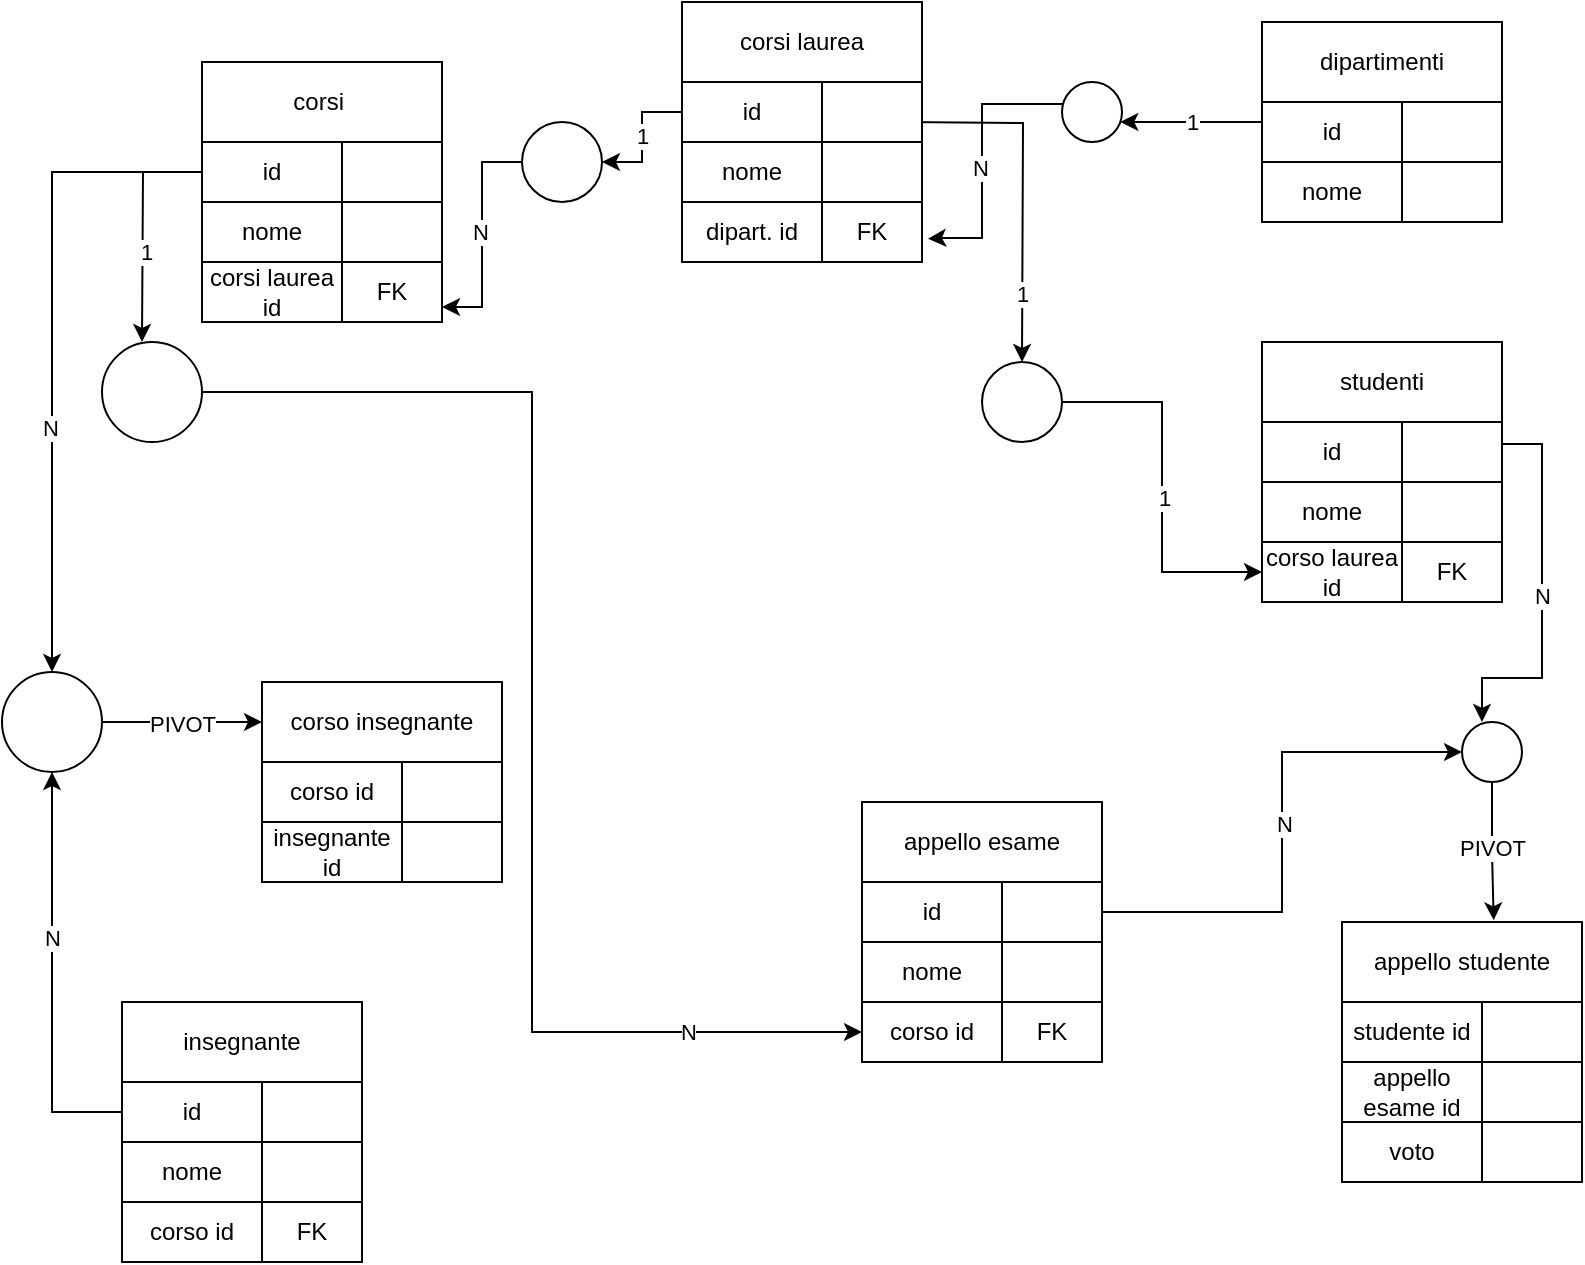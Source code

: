 <mxfile version="26.1.0">
  <diagram name="Pagina-1" id="B45oEElkwHngZ4m3NJvS">
    <mxGraphModel dx="1131" dy="1636" grid="1" gridSize="10" guides="1" tooltips="1" connect="1" arrows="1" fold="1" page="1" pageScale="1" pageWidth="827" pageHeight="1169" math="0" shadow="0">
      <root>
        <mxCell id="0" />
        <mxCell id="1" parent="0" />
        <mxCell id="BuqyTT2CKtLXRkRtZeq--1" value="dipartimenti" style="rounded=0;whiteSpace=wrap;html=1;" vertex="1" parent="1">
          <mxGeometry x="650" y="30" width="120" height="40" as="geometry" />
        </mxCell>
        <mxCell id="BuqyTT2CKtLXRkRtZeq--12" value="" style="edgeStyle=orthogonalEdgeStyle;rounded=0;orthogonalLoop=1;jettySize=auto;html=1;" edge="1" parent="1" source="BuqyTT2CKtLXRkRtZeq--2" target="BuqyTT2CKtLXRkRtZeq--10">
          <mxGeometry relative="1" as="geometry">
            <Array as="points">
              <mxPoint x="600" y="80" />
              <mxPoint x="600" y="80" />
            </Array>
          </mxGeometry>
        </mxCell>
        <mxCell id="BuqyTT2CKtLXRkRtZeq--13" value="1" style="edgeLabel;html=1;align=center;verticalAlign=middle;resizable=0;points=[];" vertex="1" connectable="0" parent="BuqyTT2CKtLXRkRtZeq--12">
          <mxGeometry x="0.004" relative="1" as="geometry">
            <mxPoint as="offset" />
          </mxGeometry>
        </mxCell>
        <mxCell id="BuqyTT2CKtLXRkRtZeq--2" value="id" style="rounded=0;whiteSpace=wrap;html=1;" vertex="1" parent="1">
          <mxGeometry x="650" y="70" width="70" height="30" as="geometry" />
        </mxCell>
        <mxCell id="BuqyTT2CKtLXRkRtZeq--3" value="nome" style="rounded=0;whiteSpace=wrap;html=1;" vertex="1" parent="1">
          <mxGeometry x="650" y="100" width="70" height="30" as="geometry" />
        </mxCell>
        <mxCell id="BuqyTT2CKtLXRkRtZeq--8" value="" style="rounded=0;whiteSpace=wrap;html=1;" vertex="1" parent="1">
          <mxGeometry x="720" y="70" width="50" height="30" as="geometry" />
        </mxCell>
        <mxCell id="BuqyTT2CKtLXRkRtZeq--9" value="" style="rounded=0;whiteSpace=wrap;html=1;" vertex="1" parent="1">
          <mxGeometry x="720" y="100" width="50" height="30" as="geometry" />
        </mxCell>
        <mxCell id="BuqyTT2CKtLXRkRtZeq--25" value="" style="edgeStyle=orthogonalEdgeStyle;rounded=0;orthogonalLoop=1;jettySize=auto;html=1;entryX=1.06;entryY=0.613;entryDx=0;entryDy=0;entryPerimeter=0;" edge="1" parent="1" target="BuqyTT2CKtLXRkRtZeq--20">
          <mxGeometry relative="1" as="geometry">
            <mxPoint x="570" y="70" as="sourcePoint" />
            <mxPoint x="500" y="140" as="targetPoint" />
            <Array as="points">
              <mxPoint x="570" y="71" />
              <mxPoint x="510" y="71" />
              <mxPoint x="510" y="138" />
              <mxPoint x="490" y="138" />
            </Array>
          </mxGeometry>
        </mxCell>
        <mxCell id="BuqyTT2CKtLXRkRtZeq--26" value="N" style="edgeLabel;html=1;align=center;verticalAlign=middle;resizable=0;points=[];" vertex="1" connectable="0" parent="BuqyTT2CKtLXRkRtZeq--25">
          <mxGeometry x="0.203" y="-1" relative="1" as="geometry">
            <mxPoint as="offset" />
          </mxGeometry>
        </mxCell>
        <mxCell id="BuqyTT2CKtLXRkRtZeq--10" value="" style="ellipse;whiteSpace=wrap;html=1;aspect=fixed;" vertex="1" parent="1">
          <mxGeometry x="550" y="60" width="30" height="30" as="geometry" />
        </mxCell>
        <mxCell id="BuqyTT2CKtLXRkRtZeq--14" value="corsi laurea" style="rounded=0;whiteSpace=wrap;html=1;" vertex="1" parent="1">
          <mxGeometry x="360" y="20" width="120" height="40" as="geometry" />
        </mxCell>
        <mxCell id="BuqyTT2CKtLXRkRtZeq--91" style="edgeStyle=orthogonalEdgeStyle;rounded=0;orthogonalLoop=1;jettySize=auto;html=1;entryX=1;entryY=0.5;entryDx=0;entryDy=0;" edge="1" parent="1" source="BuqyTT2CKtLXRkRtZeq--15" target="BuqyTT2CKtLXRkRtZeq--90">
          <mxGeometry relative="1" as="geometry" />
        </mxCell>
        <mxCell id="BuqyTT2CKtLXRkRtZeq--92" value="1" style="edgeLabel;html=1;align=center;verticalAlign=middle;resizable=0;points=[];" vertex="1" connectable="0" parent="BuqyTT2CKtLXRkRtZeq--91">
          <mxGeometry x="-0.036" relative="1" as="geometry">
            <mxPoint as="offset" />
          </mxGeometry>
        </mxCell>
        <mxCell id="BuqyTT2CKtLXRkRtZeq--15" value="id" style="rounded=0;whiteSpace=wrap;html=1;" vertex="1" parent="1">
          <mxGeometry x="360" y="60" width="70" height="30" as="geometry" />
        </mxCell>
        <mxCell id="BuqyTT2CKtLXRkRtZeq--16" value="nome" style="rounded=0;whiteSpace=wrap;html=1;" vertex="1" parent="1">
          <mxGeometry x="360" y="90" width="70" height="30" as="geometry" />
        </mxCell>
        <mxCell id="BuqyTT2CKtLXRkRtZeq--38" value="" style="edgeStyle=orthogonalEdgeStyle;rounded=0;orthogonalLoop=1;jettySize=auto;html=1;" edge="1" parent="1">
          <mxGeometry relative="1" as="geometry">
            <mxPoint x="470" y="80" as="sourcePoint" />
            <mxPoint x="530" y="200" as="targetPoint" />
          </mxGeometry>
        </mxCell>
        <mxCell id="BuqyTT2CKtLXRkRtZeq--40" value="1" style="edgeLabel;html=1;align=center;verticalAlign=middle;resizable=0;points=[];" vertex="1" connectable="0" parent="BuqyTT2CKtLXRkRtZeq--38">
          <mxGeometry x="0.618" relative="1" as="geometry">
            <mxPoint as="offset" />
          </mxGeometry>
        </mxCell>
        <mxCell id="BuqyTT2CKtLXRkRtZeq--17" value="" style="rounded=0;whiteSpace=wrap;html=1;" vertex="1" parent="1">
          <mxGeometry x="430" y="60" width="50" height="30" as="geometry" />
        </mxCell>
        <mxCell id="BuqyTT2CKtLXRkRtZeq--18" value="" style="rounded=0;whiteSpace=wrap;html=1;" vertex="1" parent="1">
          <mxGeometry x="430" y="90" width="50" height="30" as="geometry" />
        </mxCell>
        <mxCell id="BuqyTT2CKtLXRkRtZeq--19" value="dipart. id" style="rounded=0;whiteSpace=wrap;html=1;" vertex="1" parent="1">
          <mxGeometry x="360" y="120" width="70" height="30" as="geometry" />
        </mxCell>
        <mxCell id="BuqyTT2CKtLXRkRtZeq--20" value="FK" style="rounded=0;whiteSpace=wrap;html=1;" vertex="1" parent="1">
          <mxGeometry x="430" y="120" width="50" height="30" as="geometry" />
        </mxCell>
        <mxCell id="BuqyTT2CKtLXRkRtZeq--49" value="" style="edgeStyle=orthogonalEdgeStyle;rounded=0;orthogonalLoop=1;jettySize=auto;html=1;entryX=0;entryY=0.5;entryDx=0;entryDy=0;" edge="1" parent="1" source="BuqyTT2CKtLXRkRtZeq--27" target="BuqyTT2CKtLXRkRtZeq--46">
          <mxGeometry relative="1" as="geometry">
            <mxPoint x="600" y="300" as="targetPoint" />
          </mxGeometry>
        </mxCell>
        <mxCell id="BuqyTT2CKtLXRkRtZeq--53" value="1" style="edgeLabel;html=1;align=center;verticalAlign=middle;resizable=0;points=[];" vertex="1" connectable="0" parent="BuqyTT2CKtLXRkRtZeq--49">
          <mxGeometry x="0.057" y="1" relative="1" as="geometry">
            <mxPoint as="offset" />
          </mxGeometry>
        </mxCell>
        <mxCell id="BuqyTT2CKtLXRkRtZeq--27" value="" style="ellipse;whiteSpace=wrap;html=1;aspect=fixed;" vertex="1" parent="1">
          <mxGeometry x="510" y="200" width="40" height="40" as="geometry" />
        </mxCell>
        <mxCell id="BuqyTT2CKtLXRkRtZeq--41" value="studenti" style="rounded=0;whiteSpace=wrap;html=1;" vertex="1" parent="1">
          <mxGeometry x="650" y="190" width="120" height="40" as="geometry" />
        </mxCell>
        <mxCell id="BuqyTT2CKtLXRkRtZeq--42" value="id" style="rounded=0;whiteSpace=wrap;html=1;" vertex="1" parent="1">
          <mxGeometry x="650" y="230" width="70" height="30" as="geometry" />
        </mxCell>
        <mxCell id="BuqyTT2CKtLXRkRtZeq--43" value="nome" style="rounded=0;whiteSpace=wrap;html=1;" vertex="1" parent="1">
          <mxGeometry x="650" y="260" width="70" height="30" as="geometry" />
        </mxCell>
        <mxCell id="BuqyTT2CKtLXRkRtZeq--57" value="" style="edgeStyle=orthogonalEdgeStyle;rounded=0;orthogonalLoop=1;jettySize=auto;html=1;strokeColor=default;" edge="1" parent="1">
          <mxGeometry relative="1" as="geometry">
            <mxPoint x="740" y="239.999" as="sourcePoint" />
            <mxPoint x="760" y="380" as="targetPoint" />
            <Array as="points">
              <mxPoint x="740" y="241" />
              <mxPoint x="790" y="241" />
              <mxPoint x="790" y="358" />
            </Array>
          </mxGeometry>
        </mxCell>
        <mxCell id="BuqyTT2CKtLXRkRtZeq--63" value="N" style="edgeLabel;html=1;align=center;verticalAlign=middle;resizable=0;points=[];" vertex="1" connectable="0" parent="BuqyTT2CKtLXRkRtZeq--57">
          <mxGeometry x="0.156" relative="1" as="geometry">
            <mxPoint as="offset" />
          </mxGeometry>
        </mxCell>
        <mxCell id="BuqyTT2CKtLXRkRtZeq--44" value="" style="rounded=0;whiteSpace=wrap;html=1;" vertex="1" parent="1">
          <mxGeometry x="720" y="230" width="50" height="30" as="geometry" />
        </mxCell>
        <mxCell id="BuqyTT2CKtLXRkRtZeq--45" value="" style="rounded=0;whiteSpace=wrap;html=1;" vertex="1" parent="1">
          <mxGeometry x="720" y="260" width="50" height="30" as="geometry" />
        </mxCell>
        <mxCell id="BuqyTT2CKtLXRkRtZeq--46" value="corso laurea id" style="rounded=0;whiteSpace=wrap;html=1;" vertex="1" parent="1">
          <mxGeometry x="650" y="290" width="70" height="30" as="geometry" />
        </mxCell>
        <mxCell id="BuqyTT2CKtLXRkRtZeq--47" value="FK" style="rounded=0;whiteSpace=wrap;html=1;" vertex="1" parent="1">
          <mxGeometry x="720" y="290" width="50" height="30" as="geometry" />
        </mxCell>
        <mxCell id="BuqyTT2CKtLXRkRtZeq--65" value="" style="edgeStyle=orthogonalEdgeStyle;rounded=0;orthogonalLoop=1;jettySize=auto;html=1;entryX=0.632;entryY=-0.021;entryDx=0;entryDy=0;entryPerimeter=0;" edge="1" parent="1" source="BuqyTT2CKtLXRkRtZeq--62" target="BuqyTT2CKtLXRkRtZeq--66">
          <mxGeometry relative="1" as="geometry">
            <mxPoint x="765" y="475" as="targetPoint" />
          </mxGeometry>
        </mxCell>
        <mxCell id="BuqyTT2CKtLXRkRtZeq--73" value="PIVOT" style="edgeLabel;html=1;align=center;verticalAlign=middle;resizable=0;points=[];" vertex="1" connectable="0" parent="BuqyTT2CKtLXRkRtZeq--65">
          <mxGeometry x="-0.052" relative="1" as="geometry">
            <mxPoint as="offset" />
          </mxGeometry>
        </mxCell>
        <mxCell id="BuqyTT2CKtLXRkRtZeq--62" value="" style="ellipse;whiteSpace=wrap;html=1;aspect=fixed;" vertex="1" parent="1">
          <mxGeometry x="750" y="380" width="30" height="30" as="geometry" />
        </mxCell>
        <mxCell id="BuqyTT2CKtLXRkRtZeq--66" value="appello studente" style="rounded=0;whiteSpace=wrap;html=1;" vertex="1" parent="1">
          <mxGeometry x="690" y="480" width="120" height="40" as="geometry" />
        </mxCell>
        <mxCell id="BuqyTT2CKtLXRkRtZeq--67" value="studente id" style="rounded=0;whiteSpace=wrap;html=1;" vertex="1" parent="1">
          <mxGeometry x="690" y="520" width="70" height="30" as="geometry" />
        </mxCell>
        <mxCell id="BuqyTT2CKtLXRkRtZeq--68" value="appello esame id" style="rounded=0;whiteSpace=wrap;html=1;" vertex="1" parent="1">
          <mxGeometry x="690" y="550" width="70" height="30" as="geometry" />
        </mxCell>
        <mxCell id="BuqyTT2CKtLXRkRtZeq--69" value="" style="rounded=0;whiteSpace=wrap;html=1;" vertex="1" parent="1">
          <mxGeometry x="760" y="520" width="50" height="30" as="geometry" />
        </mxCell>
        <mxCell id="BuqyTT2CKtLXRkRtZeq--70" value="" style="rounded=0;whiteSpace=wrap;html=1;" vertex="1" parent="1">
          <mxGeometry x="760" y="550" width="50" height="30" as="geometry" />
        </mxCell>
        <mxCell id="BuqyTT2CKtLXRkRtZeq--71" value="voto" style="rounded=0;whiteSpace=wrap;html=1;" vertex="1" parent="1">
          <mxGeometry x="690" y="580" width="70" height="30" as="geometry" />
        </mxCell>
        <mxCell id="BuqyTT2CKtLXRkRtZeq--72" value="" style="rounded=0;whiteSpace=wrap;html=1;" vertex="1" parent="1">
          <mxGeometry x="760" y="580" width="50" height="30" as="geometry" />
        </mxCell>
        <mxCell id="BuqyTT2CKtLXRkRtZeq--74" value="appello esame" style="rounded=0;whiteSpace=wrap;html=1;" vertex="1" parent="1">
          <mxGeometry x="450" y="420" width="120" height="40" as="geometry" />
        </mxCell>
        <mxCell id="BuqyTT2CKtLXRkRtZeq--75" value="id" style="rounded=0;whiteSpace=wrap;html=1;" vertex="1" parent="1">
          <mxGeometry x="450" y="460" width="70" height="30" as="geometry" />
        </mxCell>
        <mxCell id="BuqyTT2CKtLXRkRtZeq--76" value="nome" style="rounded=0;whiteSpace=wrap;html=1;" vertex="1" parent="1">
          <mxGeometry x="450" y="490" width="70" height="30" as="geometry" />
        </mxCell>
        <mxCell id="BuqyTT2CKtLXRkRtZeq--81" style="edgeStyle=orthogonalEdgeStyle;rounded=0;orthogonalLoop=1;jettySize=auto;html=1;entryX=0;entryY=0.5;entryDx=0;entryDy=0;" edge="1" parent="1" source="BuqyTT2CKtLXRkRtZeq--77" target="BuqyTT2CKtLXRkRtZeq--62">
          <mxGeometry relative="1" as="geometry" />
        </mxCell>
        <mxCell id="BuqyTT2CKtLXRkRtZeq--82" value="N" style="edgeLabel;html=1;align=center;verticalAlign=middle;resizable=0;points=[];" vertex="1" connectable="0" parent="BuqyTT2CKtLXRkRtZeq--81">
          <mxGeometry x="0.03" y="-1" relative="1" as="geometry">
            <mxPoint as="offset" />
          </mxGeometry>
        </mxCell>
        <mxCell id="BuqyTT2CKtLXRkRtZeq--77" value="" style="rounded=0;whiteSpace=wrap;html=1;" vertex="1" parent="1">
          <mxGeometry x="520" y="460" width="50" height="30" as="geometry" />
        </mxCell>
        <mxCell id="BuqyTT2CKtLXRkRtZeq--78" value="" style="rounded=0;whiteSpace=wrap;html=1;" vertex="1" parent="1">
          <mxGeometry x="520" y="490" width="50" height="30" as="geometry" />
        </mxCell>
        <mxCell id="BuqyTT2CKtLXRkRtZeq--79" value="corso id" style="rounded=0;whiteSpace=wrap;html=1;" vertex="1" parent="1">
          <mxGeometry x="450" y="520" width="70" height="30" as="geometry" />
        </mxCell>
        <mxCell id="BuqyTT2CKtLXRkRtZeq--80" value="FK" style="rounded=0;whiteSpace=wrap;html=1;" vertex="1" parent="1">
          <mxGeometry x="520" y="520" width="50" height="30" as="geometry" />
        </mxCell>
        <mxCell id="BuqyTT2CKtLXRkRtZeq--83" value="corsi&amp;nbsp;" style="rounded=0;whiteSpace=wrap;html=1;" vertex="1" parent="1">
          <mxGeometry x="120" y="50" width="120" height="40" as="geometry" />
        </mxCell>
        <mxCell id="BuqyTT2CKtLXRkRtZeq--125" style="edgeStyle=orthogonalEdgeStyle;rounded=0;orthogonalLoop=1;jettySize=auto;html=1;entryX=0.5;entryY=0;entryDx=0;entryDy=0;" edge="1" parent="1" source="BuqyTT2CKtLXRkRtZeq--84" target="BuqyTT2CKtLXRkRtZeq--122">
          <mxGeometry relative="1" as="geometry" />
        </mxCell>
        <mxCell id="BuqyTT2CKtLXRkRtZeq--126" value="N" style="edgeLabel;html=1;align=center;verticalAlign=middle;resizable=0;points=[];" vertex="1" connectable="0" parent="BuqyTT2CKtLXRkRtZeq--125">
          <mxGeometry x="0.247" y="-1" relative="1" as="geometry">
            <mxPoint as="offset" />
          </mxGeometry>
        </mxCell>
        <mxCell id="BuqyTT2CKtLXRkRtZeq--131" style="edgeStyle=orthogonalEdgeStyle;rounded=0;orthogonalLoop=1;jettySize=auto;html=1;" edge="1" parent="1" source="BuqyTT2CKtLXRkRtZeq--84">
          <mxGeometry relative="1" as="geometry">
            <mxPoint x="90" y="190" as="targetPoint" />
          </mxGeometry>
        </mxCell>
        <mxCell id="BuqyTT2CKtLXRkRtZeq--134" value="1" style="edgeLabel;html=1;align=center;verticalAlign=middle;resizable=0;points=[];" vertex="1" connectable="0" parent="BuqyTT2CKtLXRkRtZeq--131">
          <mxGeometry x="0.217" y="1" relative="1" as="geometry">
            <mxPoint as="offset" />
          </mxGeometry>
        </mxCell>
        <mxCell id="BuqyTT2CKtLXRkRtZeq--84" value="id" style="rounded=0;whiteSpace=wrap;html=1;" vertex="1" parent="1">
          <mxGeometry x="120" y="90" width="70" height="30" as="geometry" />
        </mxCell>
        <mxCell id="BuqyTT2CKtLXRkRtZeq--85" value="nome" style="rounded=0;whiteSpace=wrap;html=1;" vertex="1" parent="1">
          <mxGeometry x="120" y="120" width="70" height="30" as="geometry" />
        </mxCell>
        <mxCell id="BuqyTT2CKtLXRkRtZeq--86" value="" style="rounded=0;whiteSpace=wrap;html=1;" vertex="1" parent="1">
          <mxGeometry x="190" y="90" width="50" height="30" as="geometry" />
        </mxCell>
        <mxCell id="BuqyTT2CKtLXRkRtZeq--87" value="" style="rounded=0;whiteSpace=wrap;html=1;" vertex="1" parent="1">
          <mxGeometry x="190" y="120" width="50" height="30" as="geometry" />
        </mxCell>
        <mxCell id="BuqyTT2CKtLXRkRtZeq--88" value="corsi laurea id" style="rounded=0;whiteSpace=wrap;html=1;" vertex="1" parent="1">
          <mxGeometry x="120" y="150" width="70" height="30" as="geometry" />
        </mxCell>
        <mxCell id="BuqyTT2CKtLXRkRtZeq--89" value="FK" style="rounded=0;whiteSpace=wrap;html=1;" vertex="1" parent="1">
          <mxGeometry x="190" y="150" width="50" height="30" as="geometry" />
        </mxCell>
        <mxCell id="BuqyTT2CKtLXRkRtZeq--93" style="edgeStyle=orthogonalEdgeStyle;rounded=0;orthogonalLoop=1;jettySize=auto;html=1;entryX=1;entryY=0.75;entryDx=0;entryDy=0;" edge="1" parent="1" source="BuqyTT2CKtLXRkRtZeq--90" target="BuqyTT2CKtLXRkRtZeq--89">
          <mxGeometry relative="1" as="geometry" />
        </mxCell>
        <mxCell id="BuqyTT2CKtLXRkRtZeq--94" value="N" style="edgeLabel;html=1;align=center;verticalAlign=middle;resizable=0;points=[];" vertex="1" connectable="0" parent="BuqyTT2CKtLXRkRtZeq--93">
          <mxGeometry x="-0.028" y="-1" relative="1" as="geometry">
            <mxPoint as="offset" />
          </mxGeometry>
        </mxCell>
        <mxCell id="BuqyTT2CKtLXRkRtZeq--90" value="" style="ellipse;whiteSpace=wrap;html=1;aspect=fixed;" vertex="1" parent="1">
          <mxGeometry x="280" y="80" width="40" height="40" as="geometry" />
        </mxCell>
        <mxCell id="BuqyTT2CKtLXRkRtZeq--107" value="corso insegnante" style="rounded=0;whiteSpace=wrap;html=1;" vertex="1" parent="1">
          <mxGeometry x="150" y="360" width="120" height="40" as="geometry" />
        </mxCell>
        <mxCell id="BuqyTT2CKtLXRkRtZeq--108" value="corso id" style="rounded=0;whiteSpace=wrap;html=1;" vertex="1" parent="1">
          <mxGeometry x="150" y="400" width="70" height="30" as="geometry" />
        </mxCell>
        <mxCell id="BuqyTT2CKtLXRkRtZeq--109" value="insegnante id" style="rounded=0;whiteSpace=wrap;html=1;" vertex="1" parent="1">
          <mxGeometry x="150" y="430" width="70" height="30" as="geometry" />
        </mxCell>
        <mxCell id="BuqyTT2CKtLXRkRtZeq--110" value="" style="rounded=0;whiteSpace=wrap;html=1;" vertex="1" parent="1">
          <mxGeometry x="220" y="400" width="50" height="30" as="geometry" />
        </mxCell>
        <mxCell id="BuqyTT2CKtLXRkRtZeq--111" value="" style="rounded=0;whiteSpace=wrap;html=1;" vertex="1" parent="1">
          <mxGeometry x="220" y="430" width="50" height="30" as="geometry" />
        </mxCell>
        <mxCell id="BuqyTT2CKtLXRkRtZeq--114" value="insegnante" style="rounded=0;whiteSpace=wrap;html=1;" vertex="1" parent="1">
          <mxGeometry x="80" y="520" width="120" height="40" as="geometry" />
        </mxCell>
        <mxCell id="BuqyTT2CKtLXRkRtZeq--127" style="edgeStyle=orthogonalEdgeStyle;rounded=0;orthogonalLoop=1;jettySize=auto;html=1;entryX=0.5;entryY=1;entryDx=0;entryDy=0;" edge="1" parent="1" source="BuqyTT2CKtLXRkRtZeq--115" target="BuqyTT2CKtLXRkRtZeq--122">
          <mxGeometry relative="1" as="geometry" />
        </mxCell>
        <mxCell id="BuqyTT2CKtLXRkRtZeq--128" value="N" style="edgeLabel;html=1;align=center;verticalAlign=middle;resizable=0;points=[];" vertex="1" connectable="0" parent="BuqyTT2CKtLXRkRtZeq--127">
          <mxGeometry x="0.194" relative="1" as="geometry">
            <mxPoint as="offset" />
          </mxGeometry>
        </mxCell>
        <mxCell id="BuqyTT2CKtLXRkRtZeq--115" value="id" style="rounded=0;whiteSpace=wrap;html=1;" vertex="1" parent="1">
          <mxGeometry x="80" y="560" width="70" height="30" as="geometry" />
        </mxCell>
        <mxCell id="BuqyTT2CKtLXRkRtZeq--116" value="nome" style="rounded=0;whiteSpace=wrap;html=1;" vertex="1" parent="1">
          <mxGeometry x="80" y="590" width="70" height="30" as="geometry" />
        </mxCell>
        <mxCell id="BuqyTT2CKtLXRkRtZeq--117" value="" style="rounded=0;whiteSpace=wrap;html=1;" vertex="1" parent="1">
          <mxGeometry x="150" y="560" width="50" height="30" as="geometry" />
        </mxCell>
        <mxCell id="BuqyTT2CKtLXRkRtZeq--118" value="" style="rounded=0;whiteSpace=wrap;html=1;" vertex="1" parent="1">
          <mxGeometry x="150" y="590" width="50" height="30" as="geometry" />
        </mxCell>
        <mxCell id="BuqyTT2CKtLXRkRtZeq--119" value="corso id" style="rounded=0;whiteSpace=wrap;html=1;" vertex="1" parent="1">
          <mxGeometry x="80" y="620" width="70" height="30" as="geometry" />
        </mxCell>
        <mxCell id="BuqyTT2CKtLXRkRtZeq--120" value="FK" style="rounded=0;whiteSpace=wrap;html=1;" vertex="1" parent="1">
          <mxGeometry x="150" y="620" width="50" height="30" as="geometry" />
        </mxCell>
        <mxCell id="BuqyTT2CKtLXRkRtZeq--132" style="edgeStyle=orthogonalEdgeStyle;rounded=0;orthogonalLoop=1;jettySize=auto;html=1;entryX=0;entryY=0.5;entryDx=0;entryDy=0;" edge="1" parent="1" source="BuqyTT2CKtLXRkRtZeq--121" target="BuqyTT2CKtLXRkRtZeq--79">
          <mxGeometry relative="1" as="geometry" />
        </mxCell>
        <mxCell id="BuqyTT2CKtLXRkRtZeq--133" value="N" style="edgeLabel;html=1;align=center;verticalAlign=middle;resizable=0;points=[];" vertex="1" connectable="0" parent="BuqyTT2CKtLXRkRtZeq--132">
          <mxGeometry x="0.733" relative="1" as="geometry">
            <mxPoint as="offset" />
          </mxGeometry>
        </mxCell>
        <mxCell id="BuqyTT2CKtLXRkRtZeq--121" value="" style="ellipse;whiteSpace=wrap;html=1;aspect=fixed;" vertex="1" parent="1">
          <mxGeometry x="70" y="190" width="50" height="50" as="geometry" />
        </mxCell>
        <mxCell id="BuqyTT2CKtLXRkRtZeq--123" style="edgeStyle=orthogonalEdgeStyle;rounded=0;orthogonalLoop=1;jettySize=auto;html=1;entryX=0;entryY=0.5;entryDx=0;entryDy=0;" edge="1" parent="1" source="BuqyTT2CKtLXRkRtZeq--122" target="BuqyTT2CKtLXRkRtZeq--107">
          <mxGeometry relative="1" as="geometry" />
        </mxCell>
        <mxCell id="BuqyTT2CKtLXRkRtZeq--124" value="PIVOT" style="edgeLabel;html=1;align=center;verticalAlign=middle;resizable=0;points=[];" vertex="1" connectable="0" parent="BuqyTT2CKtLXRkRtZeq--123">
          <mxGeometry x="-0.005" y="-1" relative="1" as="geometry">
            <mxPoint as="offset" />
          </mxGeometry>
        </mxCell>
        <mxCell id="BuqyTT2CKtLXRkRtZeq--122" value="" style="ellipse;whiteSpace=wrap;html=1;aspect=fixed;" vertex="1" parent="1">
          <mxGeometry x="20" y="355" width="50" height="50" as="geometry" />
        </mxCell>
      </root>
    </mxGraphModel>
  </diagram>
</mxfile>
